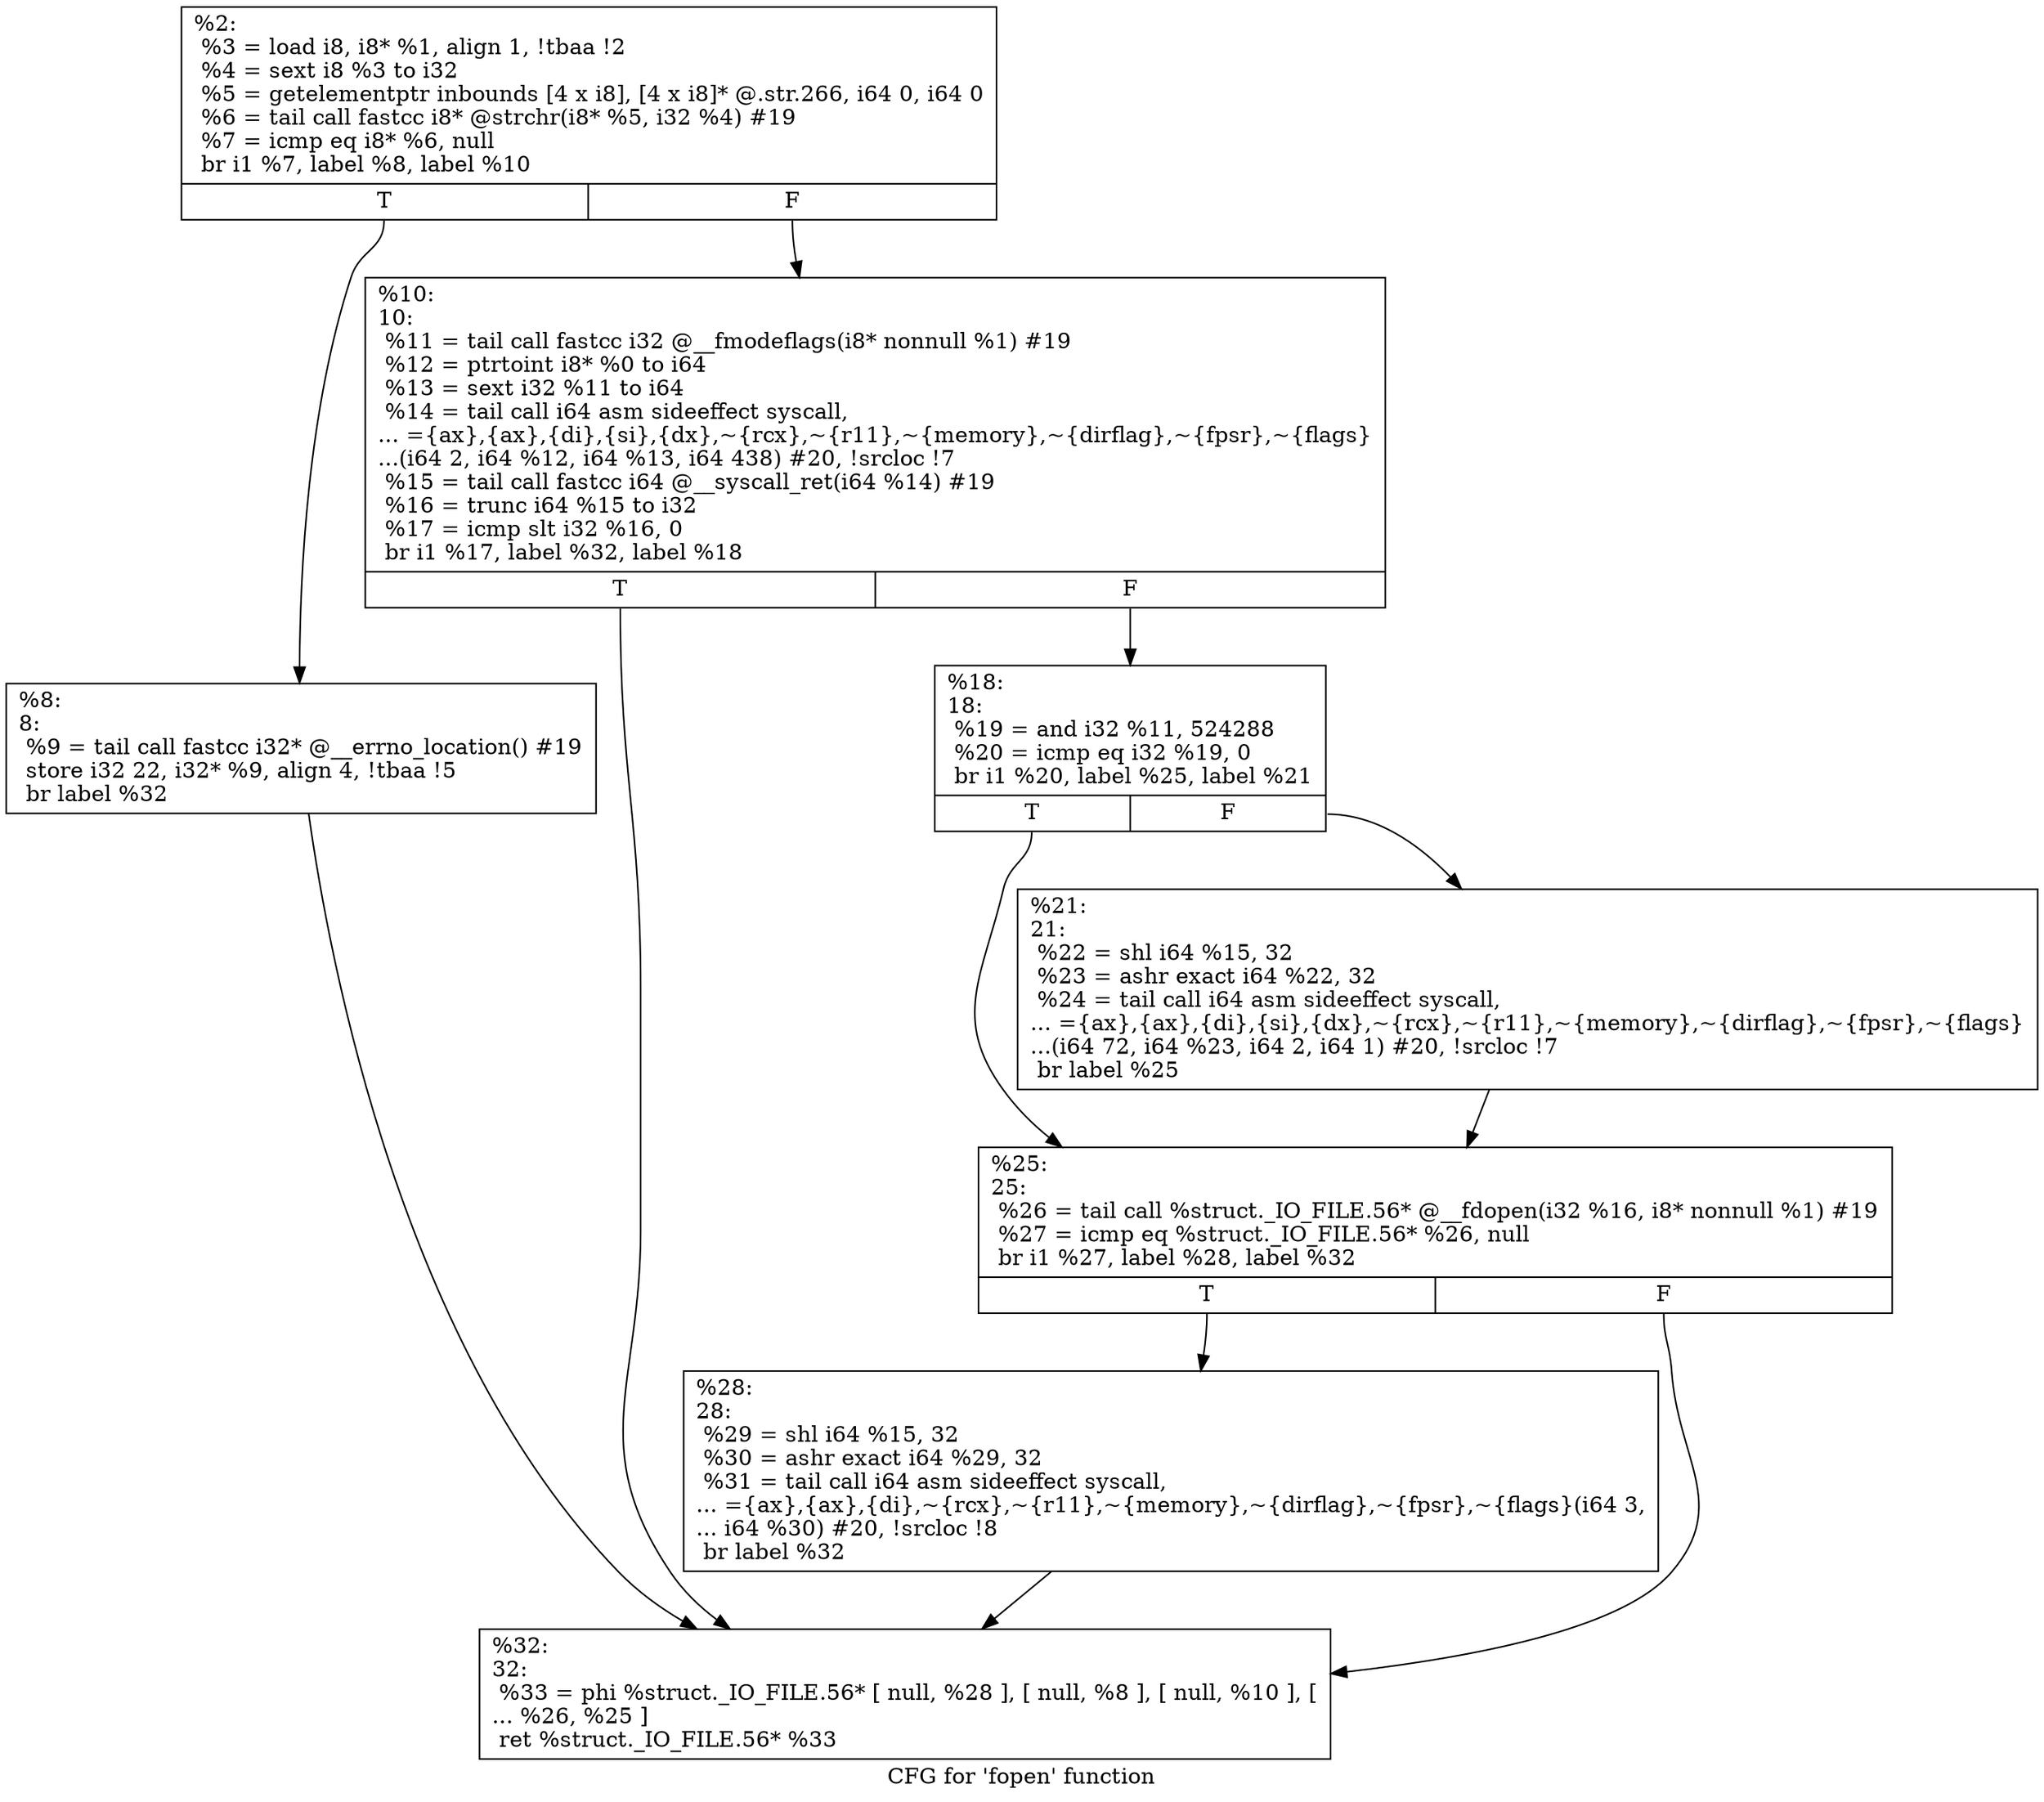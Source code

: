 digraph "CFG for 'fopen' function" {
	label="CFG for 'fopen' function";

	Node0x1f1eb70 [shape=record,label="{%2:\l  %3 = load i8, i8* %1, align 1, !tbaa !2\l  %4 = sext i8 %3 to i32\l  %5 = getelementptr inbounds [4 x i8], [4 x i8]* @.str.266, i64 0, i64 0\l  %6 = tail call fastcc i8* @strchr(i8* %5, i32 %4) #19\l  %7 = icmp eq i8* %6, null\l  br i1 %7, label %8, label %10\l|{<s0>T|<s1>F}}"];
	Node0x1f1eb70:s0 -> Node0x1f1ebc0;
	Node0x1f1eb70:s1 -> Node0x1f1ec10;
	Node0x1f1ebc0 [shape=record,label="{%8:\l8:                                                \l  %9 = tail call fastcc i32* @__errno_location() #19\l  store i32 22, i32* %9, align 4, !tbaa !5\l  br label %32\l}"];
	Node0x1f1ebc0 -> Node0x1f1eda0;
	Node0x1f1ec10 [shape=record,label="{%10:\l10:                                               \l  %11 = tail call fastcc i32 @__fmodeflags(i8* nonnull %1) #19\l  %12 = ptrtoint i8* %0 to i64\l  %13 = sext i32 %11 to i64\l  %14 = tail call i64 asm sideeffect syscall,\l... =\{ax\},\{ax\},\{di\},\{si\},\{dx\},~\{rcx\},~\{r11\},~\{memory\},~\{dirflag\},~\{fpsr\},~\{flags\}\l...(i64 2, i64 %12, i64 %13, i64 438) #20, !srcloc !7\l  %15 = tail call fastcc i64 @__syscall_ret(i64 %14) #19\l  %16 = trunc i64 %15 to i32\l  %17 = icmp slt i32 %16, 0\l  br i1 %17, label %32, label %18\l|{<s0>T|<s1>F}}"];
	Node0x1f1ec10:s0 -> Node0x1f1eda0;
	Node0x1f1ec10:s1 -> Node0x1f1ec60;
	Node0x1f1ec60 [shape=record,label="{%18:\l18:                                               \l  %19 = and i32 %11, 524288\l  %20 = icmp eq i32 %19, 0\l  br i1 %20, label %25, label %21\l|{<s0>T|<s1>F}}"];
	Node0x1f1ec60:s0 -> Node0x1f1ed00;
	Node0x1f1ec60:s1 -> Node0x1f1ecb0;
	Node0x1f1ecb0 [shape=record,label="{%21:\l21:                                               \l  %22 = shl i64 %15, 32\l  %23 = ashr exact i64 %22, 32\l  %24 = tail call i64 asm sideeffect syscall,\l... =\{ax\},\{ax\},\{di\},\{si\},\{dx\},~\{rcx\},~\{r11\},~\{memory\},~\{dirflag\},~\{fpsr\},~\{flags\}\l...(i64 72, i64 %23, i64 2, i64 1) #20, !srcloc !7\l  br label %25\l}"];
	Node0x1f1ecb0 -> Node0x1f1ed00;
	Node0x1f1ed00 [shape=record,label="{%25:\l25:                                               \l  %26 = tail call %struct._IO_FILE.56* @__fdopen(i32 %16, i8* nonnull %1) #19\l  %27 = icmp eq %struct._IO_FILE.56* %26, null\l  br i1 %27, label %28, label %32\l|{<s0>T|<s1>F}}"];
	Node0x1f1ed00:s0 -> Node0x1f1ed50;
	Node0x1f1ed00:s1 -> Node0x1f1eda0;
	Node0x1f1ed50 [shape=record,label="{%28:\l28:                                               \l  %29 = shl i64 %15, 32\l  %30 = ashr exact i64 %29, 32\l  %31 = tail call i64 asm sideeffect syscall,\l... =\{ax\},\{ax\},\{di\},~\{rcx\},~\{r11\},~\{memory\},~\{dirflag\},~\{fpsr\},~\{flags\}(i64 3,\l... i64 %30) #20, !srcloc !8\l  br label %32\l}"];
	Node0x1f1ed50 -> Node0x1f1eda0;
	Node0x1f1eda0 [shape=record,label="{%32:\l32:                                               \l  %33 = phi %struct._IO_FILE.56* [ null, %28 ], [ null, %8 ], [ null, %10 ], [\l... %26, %25 ]\l  ret %struct._IO_FILE.56* %33\l}"];
}
